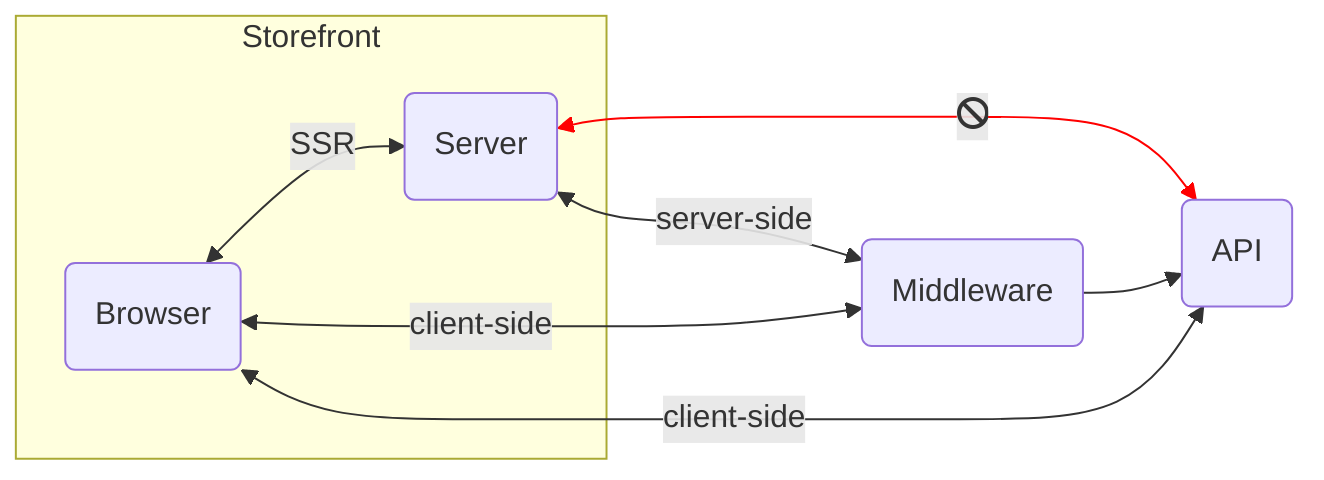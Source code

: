 flowchart LR
 subgraph s1["Storefront"]
    Browser("Browser") <-- SSR --> Server("Server")
  end
    Server <-- "server-side" --> Middleware("Middleware")
    Server <-- "fa:fa-ban" --> API("API")
    Browser <-- "client-side" --> Middleware 
    Middleware --> API
    Browser <-- "client-side" --> API

linkStyle 2 stroke:red